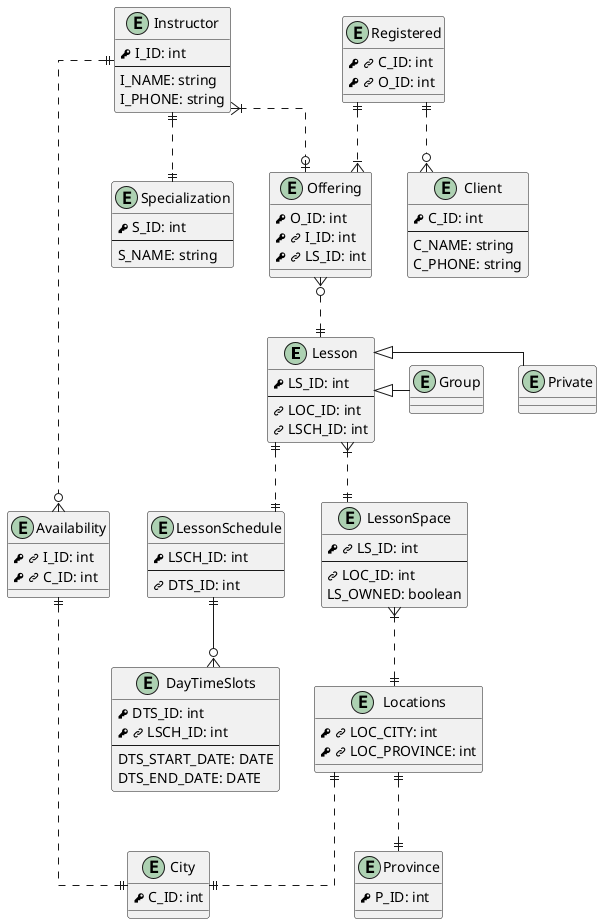 @startuml q2(crow)

skinparam linetype ortho

!define PK <&key>
!define FK <&link-intact>

entity Lesson {
    PK LS_ID: int
    --
    FK LOC_ID: int
    FK LSCH_ID: int
}

entity Private {}

entity Group {}

entity Locations {
    PK FK LOC_CITY: int
    PK FK LOC_PROVINCE: int
}

entity City {
    PK C_ID: int
}

entity Province {
    PK P_ID: int
}

entity LessonSpace {
    PK FK LS_ID: int
    --
    FK LOC_ID: int
    LS_OWNED: boolean
}

entity LessonSchedule {
    PK LSCH_ID: int
    --
    FK DTS_ID: int
}

entity Instructor {
    PK I_ID: int
    --
    I_NAME: string
    I_PHONE: string
}

entity Specialization {
    PK S_ID: int
    --
    S_NAME: string
}

entity Offering {
    PK O_ID: int
    PK FK I_ID: int
    PK FK LS_ID: int
}

entity Availability {
    PK FK I_ID: int
    PK FK C_ID: int
} 

entity Client {
    PK C_ID: int
    --
    C_NAME: string
    C_PHONE: string
}

entity Registered {
    PK FK C_ID: int
    PK FK O_ID: int
}

entity DayTimeSlots {
    PK DTS_ID: int
    PK FK LSCH_ID: int
    --
    DTS_START_DATE: DATE
    DTS_END_DATE: DATE
}

Lesson <|- Private
Lesson <|- Group

Lesson }|..|| LessonSpace
Lesson ||..|| LessonSchedule

LessonSchedule ||--o{ DayTimeSlots

LessonSpace }|..|| Locations

Locations ||..|| City
Locations ||..|| Province

Instructor ||..|| Specialization
Instructor ||..o{ Availability
Instructor }|..o| Offering

Availability ||..|| City

Offering }o..|| Lesson

Registered ||..|{ Offering
Registered ||..o{ Client

@enduml
